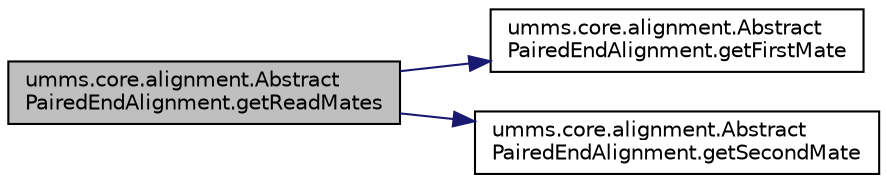 digraph "umms.core.alignment.AbstractPairedEndAlignment.getReadMates"
{
  edge [fontname="Helvetica",fontsize="10",labelfontname="Helvetica",labelfontsize="10"];
  node [fontname="Helvetica",fontsize="10",shape=record];
  rankdir="LR";
  Node1 [label="umms.core.alignment.Abstract\lPairedEndAlignment.getReadMates",height=0.2,width=0.4,color="black", fillcolor="grey75", style="filled" fontcolor="black"];
  Node1 -> Node2 [color="midnightblue",fontsize="10",style="solid",fontname="Helvetica"];
  Node2 [label="umms.core.alignment.Abstract\lPairedEndAlignment.getFirstMate",height=0.2,width=0.4,color="black", fillcolor="white", style="filled",URL="$classumms_1_1core_1_1alignment_1_1_abstract_paired_end_alignment.html#a35a255d4328f1e1ad9c2374f5900ceab"];
  Node1 -> Node3 [color="midnightblue",fontsize="10",style="solid",fontname="Helvetica"];
  Node3 [label="umms.core.alignment.Abstract\lPairedEndAlignment.getSecondMate",height=0.2,width=0.4,color="black", fillcolor="white", style="filled",URL="$classumms_1_1core_1_1alignment_1_1_abstract_paired_end_alignment.html#aeb289b5bce028d7819f8f893a44be774"];
}
